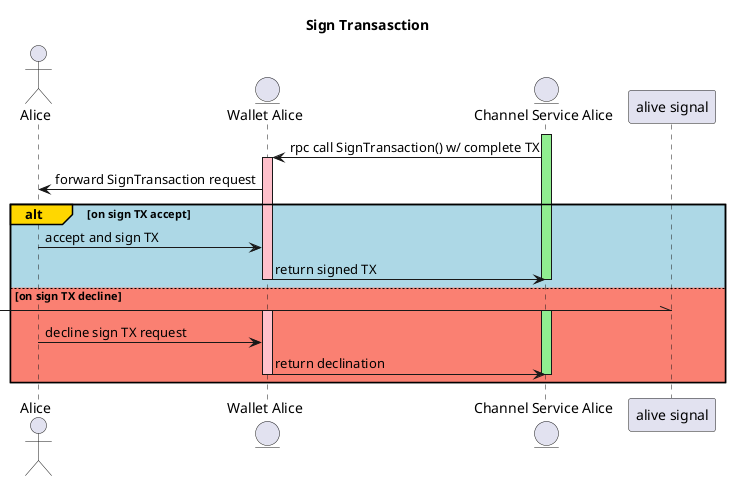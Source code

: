 @startuml
actor Alice as A
entity "Wallet Alice" as WA
entity "Channel Service Alice" as CSA

title Sign Transasction

activate CSA #lightgreen
CSA -> WA : rpc call SignTransaction() w/ complete TX
activate WA #pink
WA -> A : forward SignTransaction request
alt#gold #lightblue on sign TX accept
  A -> WA : accept and sign TX
  WA -> CSA : return signed TX
  deactivate WA
  deactivate CSA
else #salmon on sign TX decline
  [-\\ "alive signal"
  activate WA #pink
  activate CSA #lightgreen
  A -> WA : decline sign TX request
  WA -> CSA : return declination
  deactivate WA
  deactivate CSA
end

@enduml
